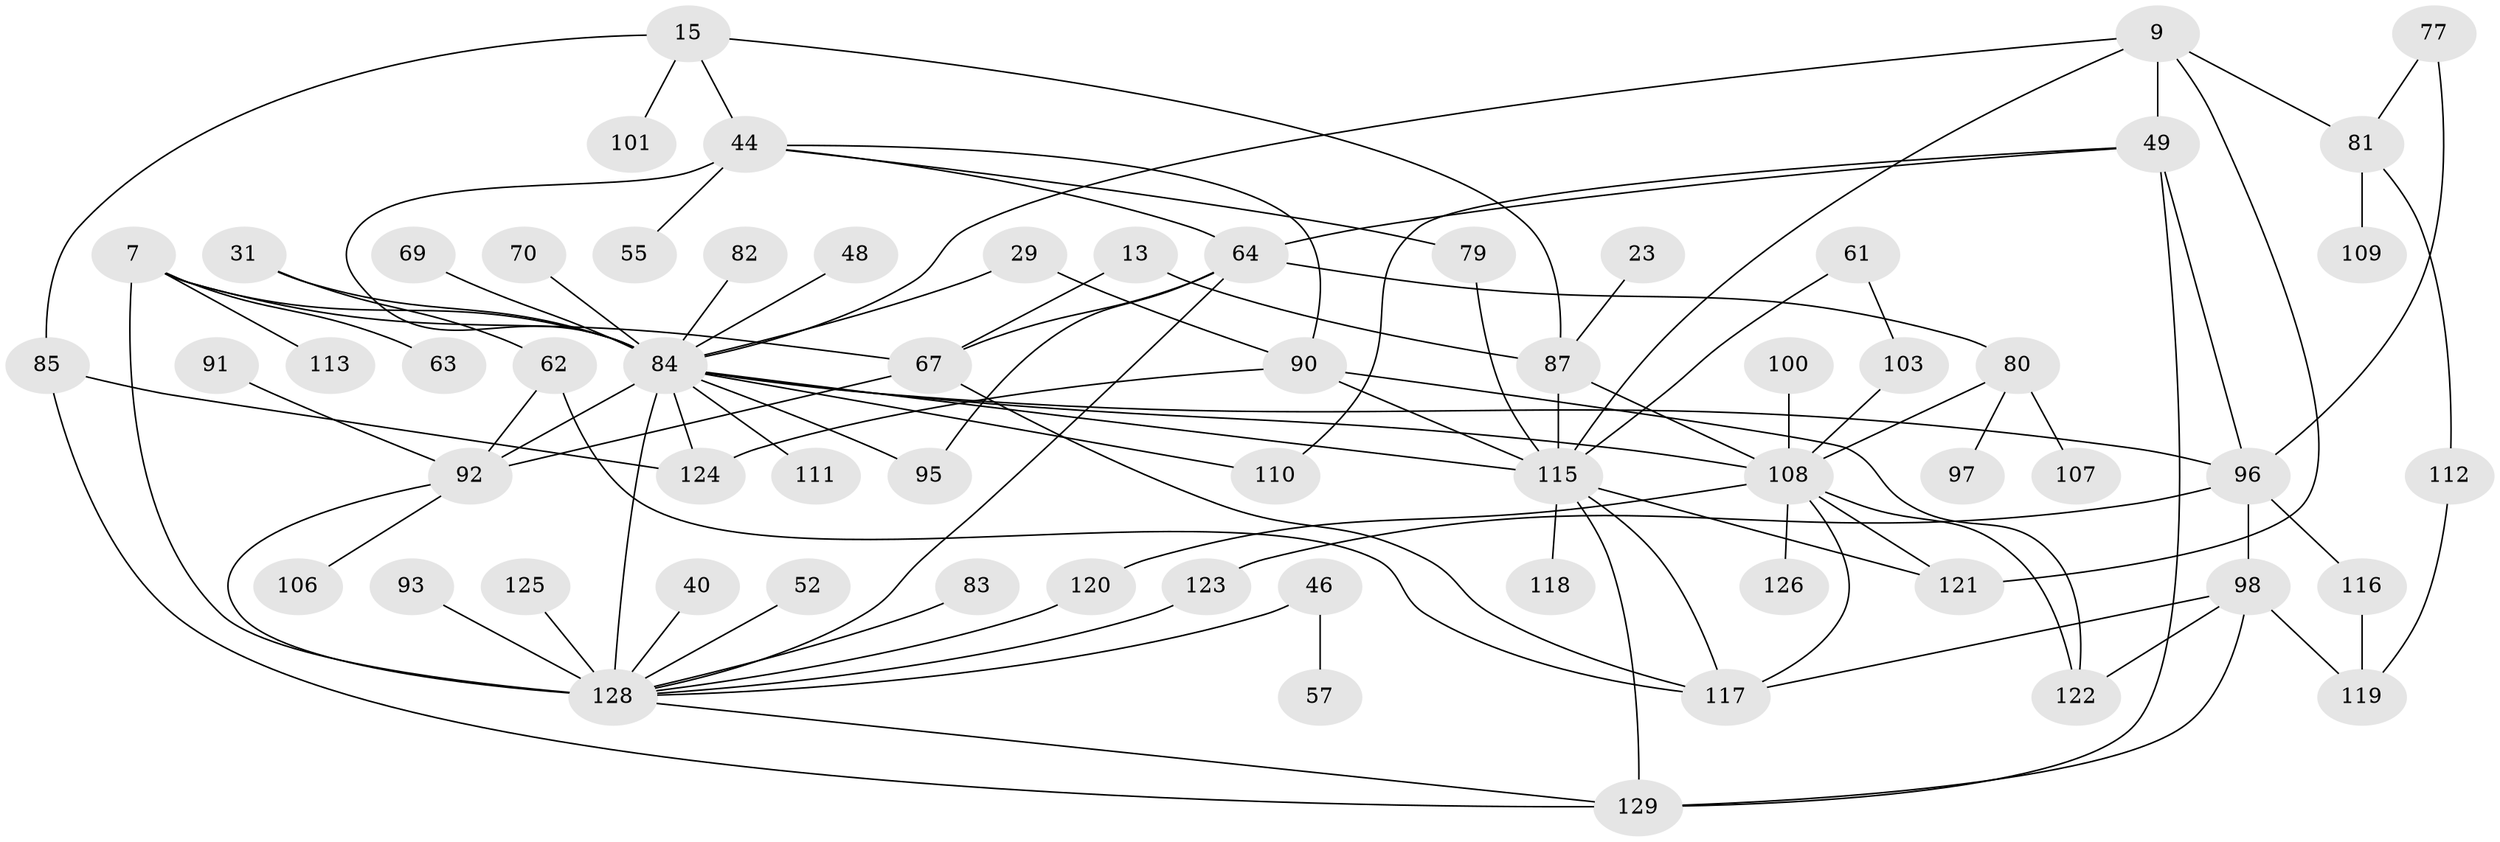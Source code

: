 // original degree distribution, {6: 0.08527131782945736, 8: 0.007751937984496124, 3: 0.21705426356589147, 5: 0.10077519379844961, 4: 0.11627906976744186, 7: 0.007751937984496124, 2: 0.24806201550387597, 1: 0.21705426356589147}
// Generated by graph-tools (version 1.1) at 2025/45/03/04/25 21:45:36]
// undirected, 64 vertices, 101 edges
graph export_dot {
graph [start="1"]
  node [color=gray90,style=filled];
  7;
  9;
  13;
  15;
  23;
  29;
  31;
  40;
  44 [super="+28"];
  46;
  48;
  49 [super="+42"];
  52;
  55;
  57;
  61 [super="+56"];
  62;
  63;
  64 [super="+19"];
  67;
  69;
  70;
  77;
  79;
  80 [super="+39"];
  81 [super="+16"];
  82;
  83;
  84 [super="+35+38+21"];
  85;
  87 [super="+5"];
  90 [super="+47"];
  91;
  92 [super="+30+45+88"];
  93;
  95;
  96 [super="+20+33+51"];
  97;
  98 [super="+74"];
  100;
  101;
  103;
  106;
  107;
  108 [super="+36+75+102+27"];
  109;
  110;
  111;
  112 [super="+94"];
  113;
  115 [super="+41+66+3"];
  116 [super="+114"];
  117 [super="+50"];
  118;
  119;
  120;
  121 [super="+58+60+86"];
  122 [super="+99"];
  123;
  124 [super="+37"];
  125;
  126;
  128 [super="+32+54+72+127+104"];
  129 [super="+105"];
  7 -- 63;
  7 -- 113;
  7 -- 67;
  7 -- 84;
  7 -- 128 [weight=2];
  9 -- 81 [weight=2];
  9 -- 49 [weight=2];
  9 -- 84;
  9 -- 121;
  9 -- 115;
  13 -- 67;
  13 -- 87;
  15 -- 85;
  15 -- 101;
  15 -- 87;
  15 -- 44;
  23 -- 87;
  29 -- 90;
  29 -- 84;
  31 -- 62;
  31 -- 84;
  40 -- 128;
  44 -- 64;
  44 -- 79;
  44 -- 55;
  44 -- 90 [weight=2];
  44 -- 84 [weight=3];
  46 -- 57;
  46 -- 128;
  48 -- 84;
  49 -- 96;
  49 -- 110;
  49 -- 64;
  49 -- 129;
  52 -- 128;
  61 -- 103;
  61 -- 115;
  62 -- 117;
  62 -- 92 [weight=2];
  64 -- 67 [weight=2];
  64 -- 95;
  64 -- 128 [weight=2];
  64 -- 80;
  67 -- 117;
  67 -- 92;
  69 -- 84;
  70 -- 84;
  77 -- 96;
  77 -- 81;
  79 -- 115;
  80 -- 107;
  80 -- 97;
  80 -- 108 [weight=2];
  81 -- 109;
  81 -- 112;
  82 -- 84;
  83 -- 128;
  84 -- 124;
  84 -- 128 [weight=7];
  84 -- 92 [weight=3];
  84 -- 95;
  84 -- 110;
  84 -- 111;
  84 -- 115 [weight=2];
  84 -- 96;
  84 -- 108 [weight=2];
  85 -- 129;
  85 -- 124 [weight=2];
  87 -- 108;
  87 -- 115 [weight=2];
  90 -- 124;
  90 -- 115;
  90 -- 122;
  91 -- 92;
  92 -- 106;
  92 -- 128 [weight=3];
  93 -- 128;
  96 -- 123;
  96 -- 98;
  96 -- 116 [weight=2];
  98 -- 122;
  98 -- 117;
  98 -- 119;
  98 -- 129;
  100 -- 108;
  103 -- 108;
  108 -- 117;
  108 -- 120;
  108 -- 121;
  108 -- 126;
  108 -- 122;
  112 -- 119;
  115 -- 117;
  115 -- 118;
  115 -- 121;
  115 -- 129;
  116 -- 119;
  120 -- 128;
  123 -- 128;
  125 -- 128;
  128 -- 129;
}
